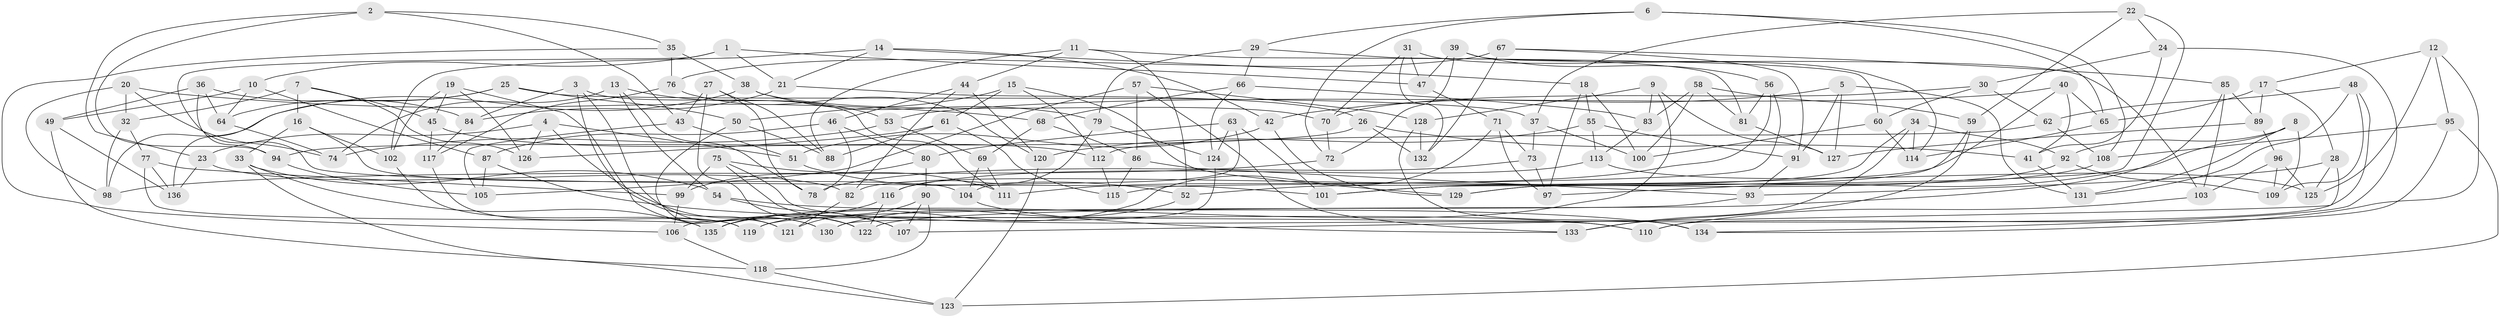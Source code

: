 // coarse degree distribution, {6: 0.5294117647058824, 4: 0.4, 5: 0.07058823529411765}
// Generated by graph-tools (version 1.1) at 2025/52/02/27/25 19:52:35]
// undirected, 136 vertices, 272 edges
graph export_dot {
graph [start="1"]
  node [color=gray90,style=filled];
  1;
  2;
  3;
  4;
  5;
  6;
  7;
  8;
  9;
  10;
  11;
  12;
  13;
  14;
  15;
  16;
  17;
  18;
  19;
  20;
  21;
  22;
  23;
  24;
  25;
  26;
  27;
  28;
  29;
  30;
  31;
  32;
  33;
  34;
  35;
  36;
  37;
  38;
  39;
  40;
  41;
  42;
  43;
  44;
  45;
  46;
  47;
  48;
  49;
  50;
  51;
  52;
  53;
  54;
  55;
  56;
  57;
  58;
  59;
  60;
  61;
  62;
  63;
  64;
  65;
  66;
  67;
  68;
  69;
  70;
  71;
  72;
  73;
  74;
  75;
  76;
  77;
  78;
  79;
  80;
  81;
  82;
  83;
  84;
  85;
  86;
  87;
  88;
  89;
  90;
  91;
  92;
  93;
  94;
  95;
  96;
  97;
  98;
  99;
  100;
  101;
  102;
  103;
  104;
  105;
  106;
  107;
  108;
  109;
  110;
  111;
  112;
  113;
  114;
  115;
  116;
  117;
  118;
  119;
  120;
  121;
  122;
  123;
  124;
  125;
  126;
  127;
  128;
  129;
  130;
  131;
  132;
  133;
  134;
  135;
  136;
  1 -- 47;
  1 -- 101;
  1 -- 21;
  1 -- 10;
  2 -- 94;
  2 -- 43;
  2 -- 35;
  2 -- 23;
  3 -- 111;
  3 -- 121;
  3 -- 84;
  3 -- 130;
  4 -- 23;
  4 -- 126;
  4 -- 51;
  4 -- 122;
  5 -- 91;
  5 -- 42;
  5 -- 127;
  5 -- 131;
  6 -- 29;
  6 -- 108;
  6 -- 72;
  6 -- 65;
  7 -- 32;
  7 -- 126;
  7 -- 16;
  7 -- 45;
  8 -- 97;
  8 -- 131;
  8 -- 109;
  8 -- 92;
  9 -- 135;
  9 -- 127;
  9 -- 83;
  9 -- 128;
  10 -- 87;
  10 -- 64;
  10 -- 49;
  11 -- 52;
  11 -- 60;
  11 -- 44;
  11 -- 88;
  12 -- 125;
  12 -- 134;
  12 -- 17;
  12 -- 95;
  13 -- 74;
  13 -- 53;
  13 -- 54;
  13 -- 78;
  14 -- 102;
  14 -- 21;
  14 -- 18;
  14 -- 42;
  15 -- 129;
  15 -- 50;
  15 -- 112;
  15 -- 61;
  16 -- 104;
  16 -- 102;
  16 -- 33;
  17 -- 28;
  17 -- 89;
  17 -- 65;
  18 -- 97;
  18 -- 55;
  18 -- 100;
  19 -- 102;
  19 -- 130;
  19 -- 45;
  19 -- 126;
  20 -- 98;
  20 -- 68;
  20 -- 74;
  20 -- 32;
  21 -- 84;
  21 -- 26;
  22 -- 129;
  22 -- 37;
  22 -- 24;
  22 -- 59;
  23 -- 136;
  23 -- 82;
  24 -- 30;
  24 -- 134;
  24 -- 41;
  25 -- 64;
  25 -- 136;
  25 -- 37;
  25 -- 50;
  26 -- 94;
  26 -- 41;
  26 -- 132;
  27 -- 43;
  27 -- 78;
  27 -- 88;
  27 -- 122;
  28 -- 93;
  28 -- 125;
  28 -- 107;
  29 -- 66;
  29 -- 79;
  29 -- 81;
  30 -- 70;
  30 -- 62;
  30 -- 60;
  31 -- 47;
  31 -- 114;
  31 -- 132;
  31 -- 70;
  32 -- 98;
  32 -- 77;
  33 -- 135;
  33 -- 123;
  33 -- 54;
  34 -- 133;
  34 -- 92;
  34 -- 114;
  34 -- 82;
  35 -- 106;
  35 -- 76;
  35 -- 38;
  36 -- 94;
  36 -- 64;
  36 -- 84;
  36 -- 49;
  37 -- 100;
  37 -- 73;
  38 -- 70;
  38 -- 98;
  38 -- 79;
  39 -- 72;
  39 -- 47;
  39 -- 103;
  39 -- 56;
  40 -- 53;
  40 -- 65;
  40 -- 52;
  40 -- 41;
  41 -- 131;
  42 -- 129;
  42 -- 51;
  43 -- 51;
  43 -- 105;
  44 -- 46;
  44 -- 120;
  44 -- 82;
  45 -- 112;
  45 -- 117;
  46 -- 80;
  46 -- 87;
  46 -- 78;
  47 -- 71;
  48 -- 106;
  48 -- 62;
  48 -- 131;
  48 -- 109;
  49 -- 136;
  49 -- 118;
  50 -- 88;
  50 -- 121;
  51 -- 52;
  52 -- 130;
  53 -- 69;
  53 -- 74;
  54 -- 134;
  54 -- 107;
  55 -- 120;
  55 -- 91;
  55 -- 113;
  56 -- 111;
  56 -- 81;
  56 -- 115;
  57 -- 86;
  57 -- 105;
  57 -- 128;
  57 -- 133;
  58 -- 81;
  58 -- 100;
  58 -- 59;
  58 -- 83;
  59 -- 101;
  59 -- 133;
  60 -- 100;
  60 -- 114;
  61 -- 126;
  61 -- 88;
  61 -- 115;
  62 -- 108;
  62 -- 112;
  63 -- 101;
  63 -- 104;
  63 -- 80;
  63 -- 124;
  64 -- 74;
  65 -- 114;
  66 -- 68;
  66 -- 124;
  66 -- 83;
  67 -- 91;
  67 -- 76;
  67 -- 132;
  67 -- 85;
  68 -- 86;
  68 -- 69;
  69 -- 111;
  69 -- 104;
  70 -- 72;
  71 -- 97;
  71 -- 119;
  71 -- 73;
  72 -- 98;
  73 -- 97;
  73 -- 78;
  75 -- 111;
  75 -- 110;
  75 -- 107;
  75 -- 99;
  76 -- 120;
  76 -- 117;
  77 -- 135;
  77 -- 99;
  77 -- 136;
  79 -- 124;
  79 -- 116;
  80 -- 99;
  80 -- 90;
  81 -- 127;
  82 -- 121;
  83 -- 113;
  84 -- 117;
  85 -- 89;
  85 -- 103;
  85 -- 122;
  86 -- 93;
  86 -- 115;
  87 -- 105;
  87 -- 110;
  89 -- 96;
  89 -- 127;
  90 -- 121;
  90 -- 118;
  90 -- 107;
  91 -- 93;
  92 -- 109;
  92 -- 101;
  93 -- 119;
  94 -- 105;
  95 -- 123;
  95 -- 108;
  95 -- 110;
  96 -- 109;
  96 -- 125;
  96 -- 103;
  99 -- 106;
  102 -- 119;
  103 -- 110;
  104 -- 133;
  106 -- 118;
  108 -- 129;
  112 -- 115;
  113 -- 116;
  113 -- 125;
  116 -- 135;
  116 -- 122;
  117 -- 119;
  118 -- 123;
  120 -- 123;
  124 -- 130;
  128 -- 132;
  128 -- 134;
}
